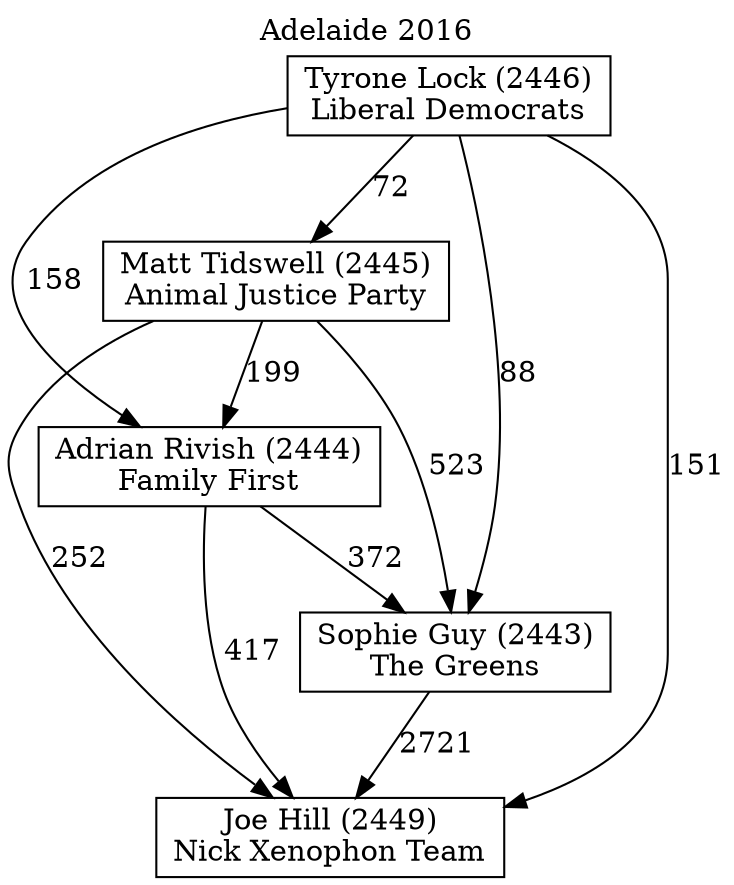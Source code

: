 // House preference flow
digraph "Joe Hill (2449)_Adelaide_2016" {
	graph [label="Adelaide 2016" labelloc=t mclimit=10]
	node [shape=box]
	"Joe Hill (2449)" [label="Joe Hill (2449)
Nick Xenophon Team"]
	"Sophie Guy (2443)" [label="Sophie Guy (2443)
The Greens"]
	"Adrian Rivish (2444)" [label="Adrian Rivish (2444)
Family First"]
	"Matt Tidswell (2445)" [label="Matt Tidswell (2445)
Animal Justice Party"]
	"Tyrone Lock (2446)" [label="Tyrone Lock (2446)
Liberal Democrats"]
	"Sophie Guy (2443)" -> "Joe Hill (2449)" [label=2721]
	"Adrian Rivish (2444)" -> "Sophie Guy (2443)" [label=372]
	"Matt Tidswell (2445)" -> "Adrian Rivish (2444)" [label=199]
	"Tyrone Lock (2446)" -> "Matt Tidswell (2445)" [label=72]
	"Adrian Rivish (2444)" -> "Joe Hill (2449)" [label=417]
	"Matt Tidswell (2445)" -> "Joe Hill (2449)" [label=252]
	"Tyrone Lock (2446)" -> "Joe Hill (2449)" [label=151]
	"Tyrone Lock (2446)" -> "Adrian Rivish (2444)" [label=158]
	"Matt Tidswell (2445)" -> "Sophie Guy (2443)" [label=523]
	"Tyrone Lock (2446)" -> "Sophie Guy (2443)" [label=88]
}
